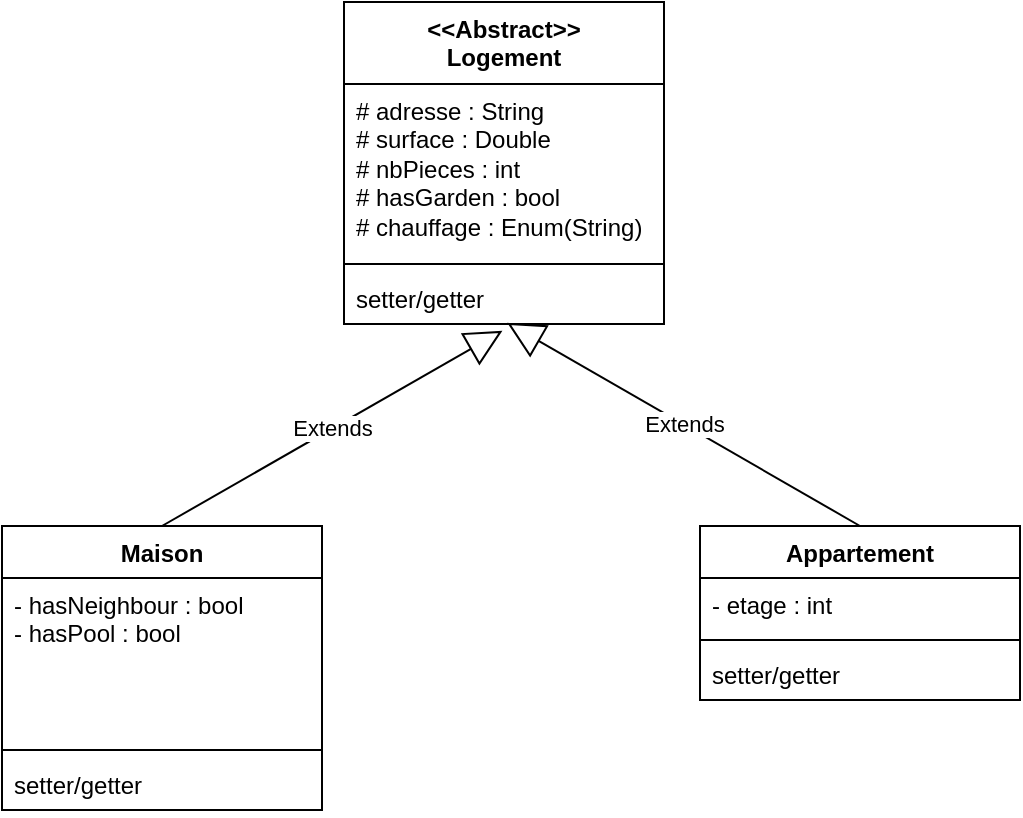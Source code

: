 <mxfile version="24.3.1" type="github">
  <diagram id="IncCn7JFb780kvAxidZT" name="Page-1">
    <mxGraphModel dx="1409" dy="981" grid="0" gridSize="10" guides="1" tooltips="1" connect="1" arrows="1" fold="1" page="0" pageScale="1" pageWidth="827" pageHeight="1169" math="0" shadow="0">
      <root>
        <mxCell id="0" />
        <mxCell id="1" parent="0" />
        <mxCell id="d-isnfEUL-nY157Qckpu-1" value="&amp;lt;&amp;lt;Abstract&amp;gt;&amp;gt;&lt;br&gt;Logement" style="swimlane;fontStyle=1;align=center;verticalAlign=top;childLayout=stackLayout;horizontal=1;startSize=41;horizontalStack=0;resizeParent=1;resizeParentMax=0;resizeLast=0;collapsible=1;marginBottom=0;whiteSpace=wrap;html=1;" parent="1" vertex="1">
          <mxGeometry x="94" y="-29" width="160" height="161" as="geometry" />
        </mxCell>
        <mxCell id="d-isnfEUL-nY157Qckpu-2" value="# adresse : String&lt;div&gt;# surface : Double&lt;/div&gt;&lt;div&gt;# nbPieces : int&lt;/div&gt;&lt;div&gt;# hasGarden : bool&lt;/div&gt;&lt;div&gt;# chauffage : Enum(String)&lt;/div&gt;" style="text;strokeColor=none;fillColor=none;align=left;verticalAlign=top;spacingLeft=4;spacingRight=4;overflow=hidden;rotatable=0;points=[[0,0.5],[1,0.5]];portConstraint=eastwest;whiteSpace=wrap;html=1;" parent="d-isnfEUL-nY157Qckpu-1" vertex="1">
          <mxGeometry y="41" width="160" height="86" as="geometry" />
        </mxCell>
        <mxCell id="d-isnfEUL-nY157Qckpu-3" value="" style="line;strokeWidth=1;fillColor=none;align=left;verticalAlign=middle;spacingTop=-1;spacingLeft=3;spacingRight=3;rotatable=0;labelPosition=right;points=[];portConstraint=eastwest;strokeColor=inherit;" parent="d-isnfEUL-nY157Qckpu-1" vertex="1">
          <mxGeometry y="127" width="160" height="8" as="geometry" />
        </mxCell>
        <mxCell id="d-isnfEUL-nY157Qckpu-4" value="setter/getter" style="text;strokeColor=none;fillColor=none;align=left;verticalAlign=top;spacingLeft=4;spacingRight=4;overflow=hidden;rotatable=0;points=[[0,0.5],[1,0.5]];portConstraint=eastwest;whiteSpace=wrap;html=1;" parent="d-isnfEUL-nY157Qckpu-1" vertex="1">
          <mxGeometry y="135" width="160" height="26" as="geometry" />
        </mxCell>
        <mxCell id="d-isnfEUL-nY157Qckpu-5" value="Maison" style="swimlane;fontStyle=1;align=center;verticalAlign=top;childLayout=stackLayout;horizontal=1;startSize=26;horizontalStack=0;resizeParent=1;resizeParentMax=0;resizeLast=0;collapsible=1;marginBottom=0;whiteSpace=wrap;html=1;" parent="1" vertex="1">
          <mxGeometry x="-77" y="233" width="160" height="142" as="geometry" />
        </mxCell>
        <mxCell id="d-isnfEUL-nY157Qckpu-6" value="- hasNeighbour : bool&lt;div&gt;- hasPool : bool&lt;/div&gt;&lt;div&gt;&lt;br&gt;&lt;/div&gt;" style="text;strokeColor=none;fillColor=none;align=left;verticalAlign=top;spacingLeft=4;spacingRight=4;overflow=hidden;rotatable=0;points=[[0,0.5],[1,0.5]];portConstraint=eastwest;whiteSpace=wrap;html=1;" parent="d-isnfEUL-nY157Qckpu-5" vertex="1">
          <mxGeometry y="26" width="160" height="82" as="geometry" />
        </mxCell>
        <mxCell id="d-isnfEUL-nY157Qckpu-7" value="" style="line;strokeWidth=1;fillColor=none;align=left;verticalAlign=middle;spacingTop=-1;spacingLeft=3;spacingRight=3;rotatable=0;labelPosition=right;points=[];portConstraint=eastwest;strokeColor=inherit;" parent="d-isnfEUL-nY157Qckpu-5" vertex="1">
          <mxGeometry y="108" width="160" height="8" as="geometry" />
        </mxCell>
        <mxCell id="d-isnfEUL-nY157Qckpu-8" value="setter/getter" style="text;strokeColor=none;fillColor=none;align=left;verticalAlign=top;spacingLeft=4;spacingRight=4;overflow=hidden;rotatable=0;points=[[0,0.5],[1,0.5]];portConstraint=eastwest;whiteSpace=wrap;html=1;" parent="d-isnfEUL-nY157Qckpu-5" vertex="1">
          <mxGeometry y="116" width="160" height="26" as="geometry" />
        </mxCell>
        <mxCell id="d-isnfEUL-nY157Qckpu-10" value="Extends" style="endArrow=block;endSize=16;endFill=0;html=1;rounded=0;exitX=0.5;exitY=0;exitDx=0;exitDy=0;entryX=0.495;entryY=1.131;entryDx=0;entryDy=0;entryPerimeter=0;" parent="1" source="d-isnfEUL-nY157Qckpu-5" target="d-isnfEUL-nY157Qckpu-4" edge="1">
          <mxGeometry width="160" relative="1" as="geometry">
            <mxPoint x="220" y="280" as="sourcePoint" />
            <mxPoint x="156" y="155" as="targetPoint" />
          </mxGeometry>
        </mxCell>
        <mxCell id="d-isnfEUL-nY157Qckpu-11" value="Appartement" style="swimlane;fontStyle=1;align=center;verticalAlign=top;childLayout=stackLayout;horizontal=1;startSize=26;horizontalStack=0;resizeParent=1;resizeParentMax=0;resizeLast=0;collapsible=1;marginBottom=0;whiteSpace=wrap;html=1;" parent="1" vertex="1">
          <mxGeometry x="272" y="233" width="160" height="87" as="geometry" />
        </mxCell>
        <mxCell id="d-isnfEUL-nY157Qckpu-12" value="&lt;div&gt;- etage : int&lt;/div&gt;" style="text;strokeColor=none;fillColor=none;align=left;verticalAlign=top;spacingLeft=4;spacingRight=4;overflow=hidden;rotatable=0;points=[[0,0.5],[1,0.5]];portConstraint=eastwest;whiteSpace=wrap;html=1;" parent="d-isnfEUL-nY157Qckpu-11" vertex="1">
          <mxGeometry y="26" width="160" height="27" as="geometry" />
        </mxCell>
        <mxCell id="d-isnfEUL-nY157Qckpu-13" value="" style="line;strokeWidth=1;fillColor=none;align=left;verticalAlign=middle;spacingTop=-1;spacingLeft=3;spacingRight=3;rotatable=0;labelPosition=right;points=[];portConstraint=eastwest;strokeColor=inherit;" parent="d-isnfEUL-nY157Qckpu-11" vertex="1">
          <mxGeometry y="53" width="160" height="8" as="geometry" />
        </mxCell>
        <mxCell id="d-isnfEUL-nY157Qckpu-14" value="setter/getter" style="text;strokeColor=none;fillColor=none;align=left;verticalAlign=top;spacingLeft=4;spacingRight=4;overflow=hidden;rotatable=0;points=[[0,0.5],[1,0.5]];portConstraint=eastwest;whiteSpace=wrap;html=1;" parent="d-isnfEUL-nY157Qckpu-11" vertex="1">
          <mxGeometry y="61" width="160" height="26" as="geometry" />
        </mxCell>
        <mxCell id="d-isnfEUL-nY157Qckpu-15" value="Extends" style="endArrow=block;endSize=16;endFill=0;html=1;rounded=0;exitX=0.5;exitY=0;exitDx=0;exitDy=0;entryX=0.51;entryY=0.977;entryDx=0;entryDy=0;entryPerimeter=0;" parent="1" source="d-isnfEUL-nY157Qckpu-11" target="d-isnfEUL-nY157Qckpu-4" edge="1">
          <mxGeometry width="160" relative="1" as="geometry">
            <mxPoint x="13" y="243" as="sourcePoint" />
            <mxPoint x="181" y="131" as="targetPoint" />
          </mxGeometry>
        </mxCell>
      </root>
    </mxGraphModel>
  </diagram>
</mxfile>

